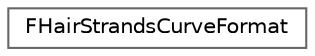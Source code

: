 digraph "Graphical Class Hierarchy"
{
 // INTERACTIVE_SVG=YES
 // LATEX_PDF_SIZE
  bgcolor="transparent";
  edge [fontname=Helvetica,fontsize=10,labelfontname=Helvetica,labelfontsize=10];
  node [fontname=Helvetica,fontsize=10,shape=box,height=0.2,width=0.4];
  rankdir="LR";
  Node0 [id="Node000000",label="FHairStrandsCurveFormat",height=0.2,width=0.4,color="grey40", fillcolor="white", style="filled",URL="$d4/d9c/structFHairStrandsCurveFormat.html",tooltip=" "];
}
